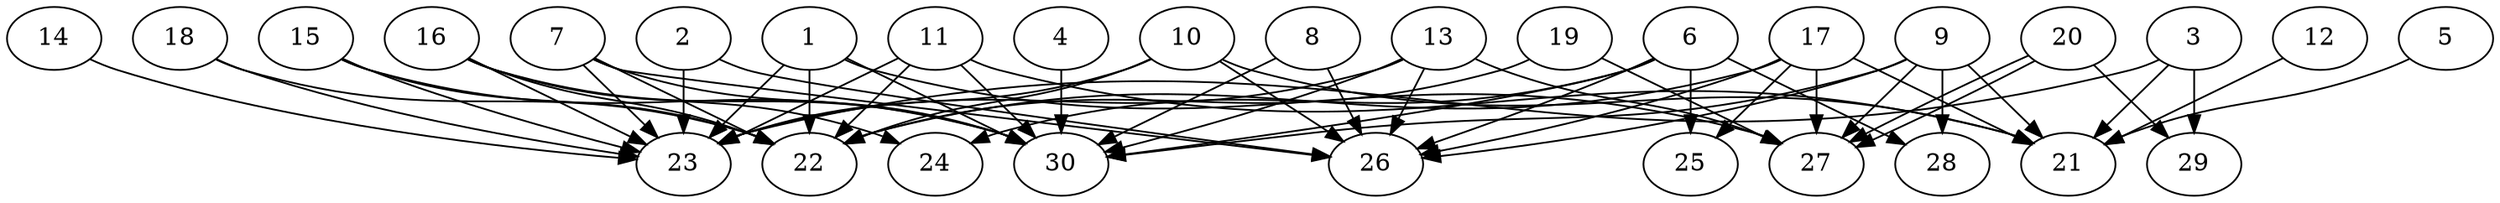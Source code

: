 // DAG automatically generated by daggen at Thu Oct  3 14:04:18 2019
// ./daggen --dot -n 30 --ccr 0.4 --fat 0.9 --regular 0.9 --density 0.6 --mindata 5242880 --maxdata 52428800 
digraph G {
  1 [size="31697920", alpha="0.08", expect_size="12679168"] 
  1 -> 22 [size ="12679168"]
  1 -> 23 [size ="12679168"]
  1 -> 27 [size ="12679168"]
  1 -> 30 [size ="12679168"]
  2 [size="22858240", alpha="0.02", expect_size="9143296"] 
  2 -> 23 [size ="9143296"]
  2 -> 26 [size ="9143296"]
  3 [size="23183360", alpha="0.12", expect_size="9273344"] 
  3 -> 21 [size ="9273344"]
  3 -> 23 [size ="9273344"]
  3 -> 29 [size ="9273344"]
  4 [size="30551040", alpha="0.20", expect_size="12220416"] 
  4 -> 30 [size ="12220416"]
  5 [size="114403840", alpha="0.11", expect_size="45761536"] 
  5 -> 21 [size ="45761536"]
  6 [size="101957120", alpha="0.16", expect_size="40782848"] 
  6 -> 24 [size ="40782848"]
  6 -> 25 [size ="40782848"]
  6 -> 26 [size ="40782848"]
  6 -> 28 [size ="40782848"]
  6 -> 30 [size ="40782848"]
  7 [size="78016000", alpha="0.03", expect_size="31206400"] 
  7 -> 22 [size ="31206400"]
  7 -> 23 [size ="31206400"]
  7 -> 26 [size ="31206400"]
  7 -> 30 [size ="31206400"]
  8 [size="116958720", alpha="0.17", expect_size="46783488"] 
  8 -> 26 [size ="46783488"]
  8 -> 30 [size ="46783488"]
  9 [size="28451840", alpha="0.20", expect_size="11380736"] 
  9 -> 21 [size ="11380736"]
  9 -> 26 [size ="11380736"]
  9 -> 27 [size ="11380736"]
  9 -> 28 [size ="11380736"]
  9 -> 30 [size ="11380736"]
  10 [size="33303040", alpha="0.08", expect_size="13321216"] 
  10 -> 21 [size ="13321216"]
  10 -> 22 [size ="13321216"]
  10 -> 23 [size ="13321216"]
  10 -> 26 [size ="13321216"]
  11 [size="59612160", alpha="0.03", expect_size="23844864"] 
  11 -> 21 [size ="23844864"]
  11 -> 22 [size ="23844864"]
  11 -> 23 [size ="23844864"]
  11 -> 30 [size ="23844864"]
  12 [size="105464320", alpha="0.05", expect_size="42185728"] 
  12 -> 21 [size ="42185728"]
  13 [size="115845120", alpha="0.06", expect_size="46338048"] 
  13 -> 23 [size ="46338048"]
  13 -> 26 [size ="46338048"]
  13 -> 27 [size ="46338048"]
  13 -> 30 [size ="46338048"]
  14 [size="67875840", alpha="0.19", expect_size="27150336"] 
  14 -> 23 [size ="27150336"]
  15 [size="66767360", alpha="0.19", expect_size="26706944"] 
  15 -> 22 [size ="26706944"]
  15 -> 23 [size ="26706944"]
  15 -> 30 [size ="26706944"]
  16 [size="130065920", alpha="0.00", expect_size="52026368"] 
  16 -> 22 [size ="52026368"]
  16 -> 23 [size ="52026368"]
  16 -> 24 [size ="52026368"]
  16 -> 30 [size ="52026368"]
  17 [size="106795520", alpha="0.00", expect_size="42718208"] 
  17 -> 21 [size ="42718208"]
  17 -> 22 [size ="42718208"]
  17 -> 25 [size ="42718208"]
  17 -> 26 [size ="42718208"]
  17 -> 27 [size ="42718208"]
  18 [size="122808320", alpha="0.19", expect_size="49123328"] 
  18 -> 22 [size ="49123328"]
  18 -> 23 [size ="49123328"]
  19 [size="103677440", alpha="0.11", expect_size="41470976"] 
  19 -> 22 [size ="41470976"]
  19 -> 27 [size ="41470976"]
  20 [size="101660160", alpha="0.18", expect_size="40664064"] 
  20 -> 27 [size ="40664064"]
  20 -> 27 [size ="40664064"]
  20 -> 29 [size ="40664064"]
  21 [size="30417920", alpha="0.08", expect_size="12167168"] 
  22 [size="50677760", alpha="0.20", expect_size="20271104"] 
  23 [size="80878080", alpha="0.13", expect_size="32351232"] 
  24 [size="115330560", alpha="0.10", expect_size="46132224"] 
  25 [size="110709760", alpha="0.03", expect_size="44283904"] 
  26 [size="106670080", alpha="0.12", expect_size="42668032"] 
  27 [size="108421120", alpha="0.12", expect_size="43368448"] 
  28 [size="110602240", alpha="0.09", expect_size="44240896"] 
  29 [size="104578560", alpha="0.09", expect_size="41831424"] 
  30 [size="48842240", alpha="0.12", expect_size="19536896"] 
}
